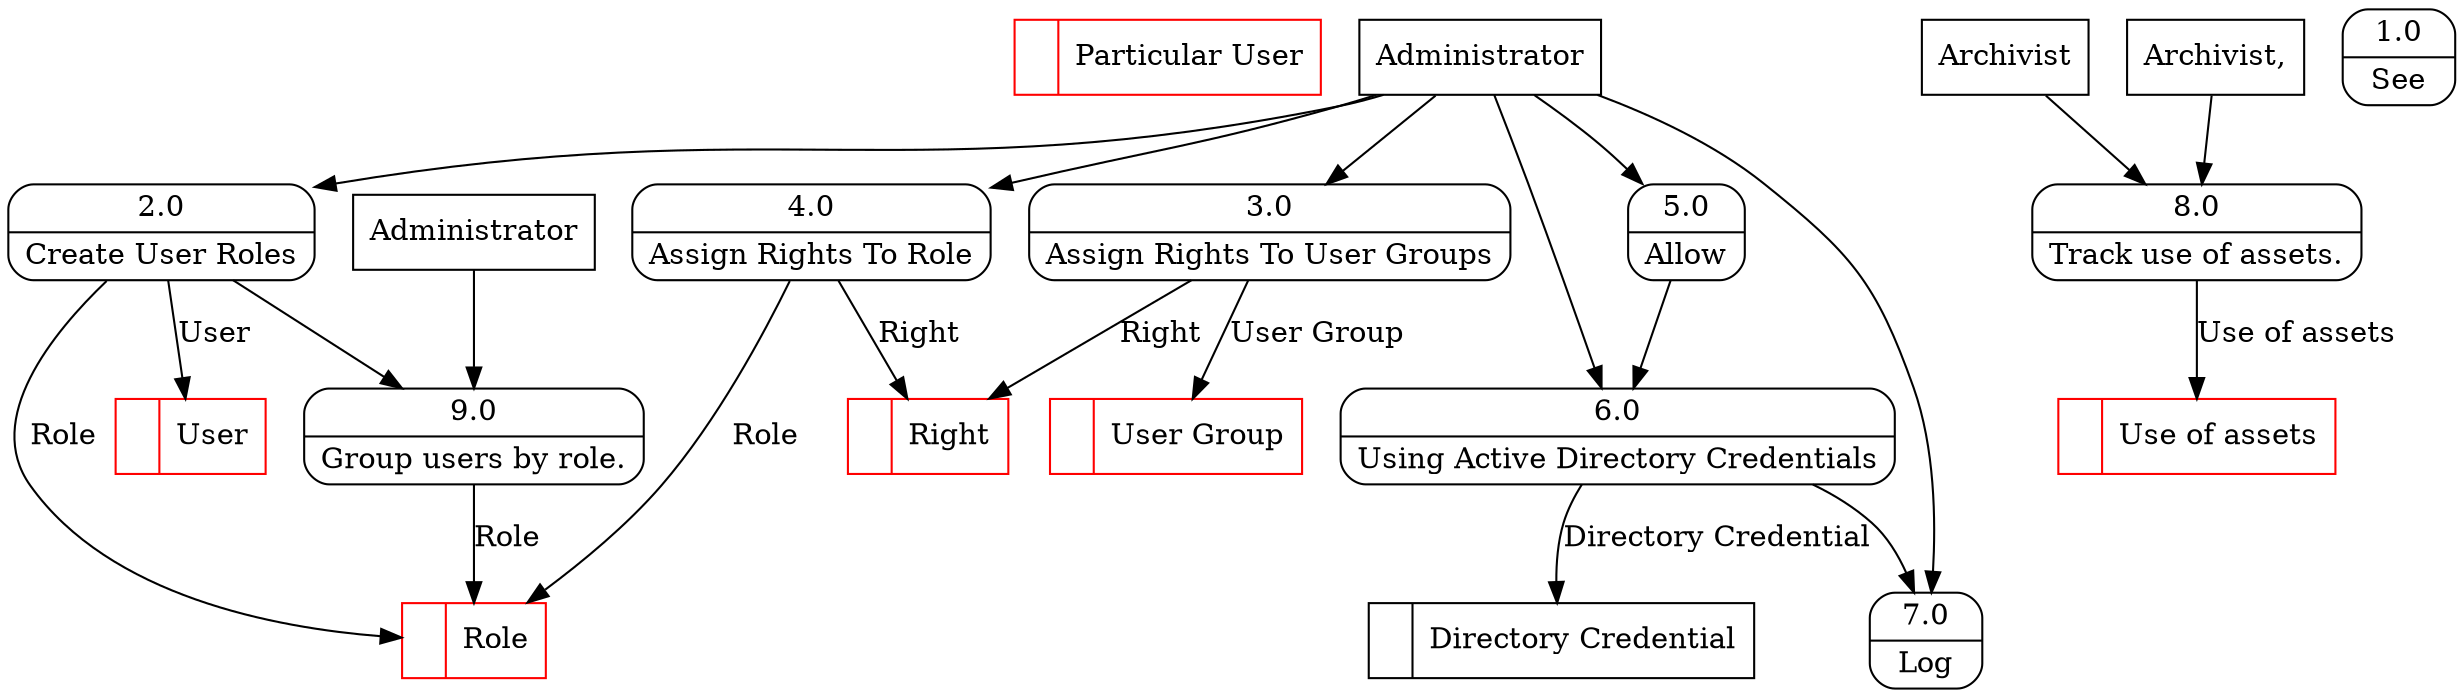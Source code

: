 digraph dfd2{ 
node[shape=record]
200 [label="<f0>  |<f1> Particular User " color=red];
201 [label="<f0>  |<f1> Right " color=red];
202 [label="<f0>  |<f1> Role " color=red];
203 [label="<f0>  |<f1> User Group " color=red];
204 [label="<f0>  |<f1> Directory Credential " ];
205 [label="<f0>  |<f1> User " color=red];
206 [label="Archivist" shape=box];
207 [label="Administrator" shape=box];
208 [label="{<f0> 1.0|<f1> See }" shape=Mrecord];
209 [label="{<f0> 2.0|<f1> Create User Roles }" shape=Mrecord];
210 [label="{<f0> 3.0|<f1> Assign Rights To User Groups }" shape=Mrecord];
211 [label="{<f0> 4.0|<f1> Assign Rights To Role }" shape=Mrecord];
212 [label="{<f0> 5.0|<f1> Allow }" shape=Mrecord];
213 [label="{<f0> 6.0|<f1> Using Active Directory Credentials }" shape=Mrecord];
214 [label="{<f0> 7.0|<f1> Log }" shape=Mrecord];
8 [label="{<f0> 8.0|<f1> Track use of assets. }" shape=Mrecord];
206 -> 8
1001 [label="Archivist," shape=box];
1001 -> 8
1003 [label="<f0>  |<f1> Use of assets " color=red];
8 -> 1003 [label="Use of assets"]
9 [label="{<f0> 9.0|<f1> Group users by role. }" shape=Mrecord];
1005 [label="Administrator" shape=box];
1005 -> 9
209 -> 9
9 -> 202  [label="Role"]
207 -> 209
207 -> 210
207 -> 211
207 -> 212
207 -> 213
207 -> 214
209 -> 202 [label="Role"]
210 -> 201 [label="Right"]
210 -> 203 [label="User Group"]
211 -> 202 [label="Role"]
211 -> 201 [label="Right"]
212 -> 213
213 -> 214
213 -> 204 [label="Directory Credential"]
209 -> 205 [label="User"]
}